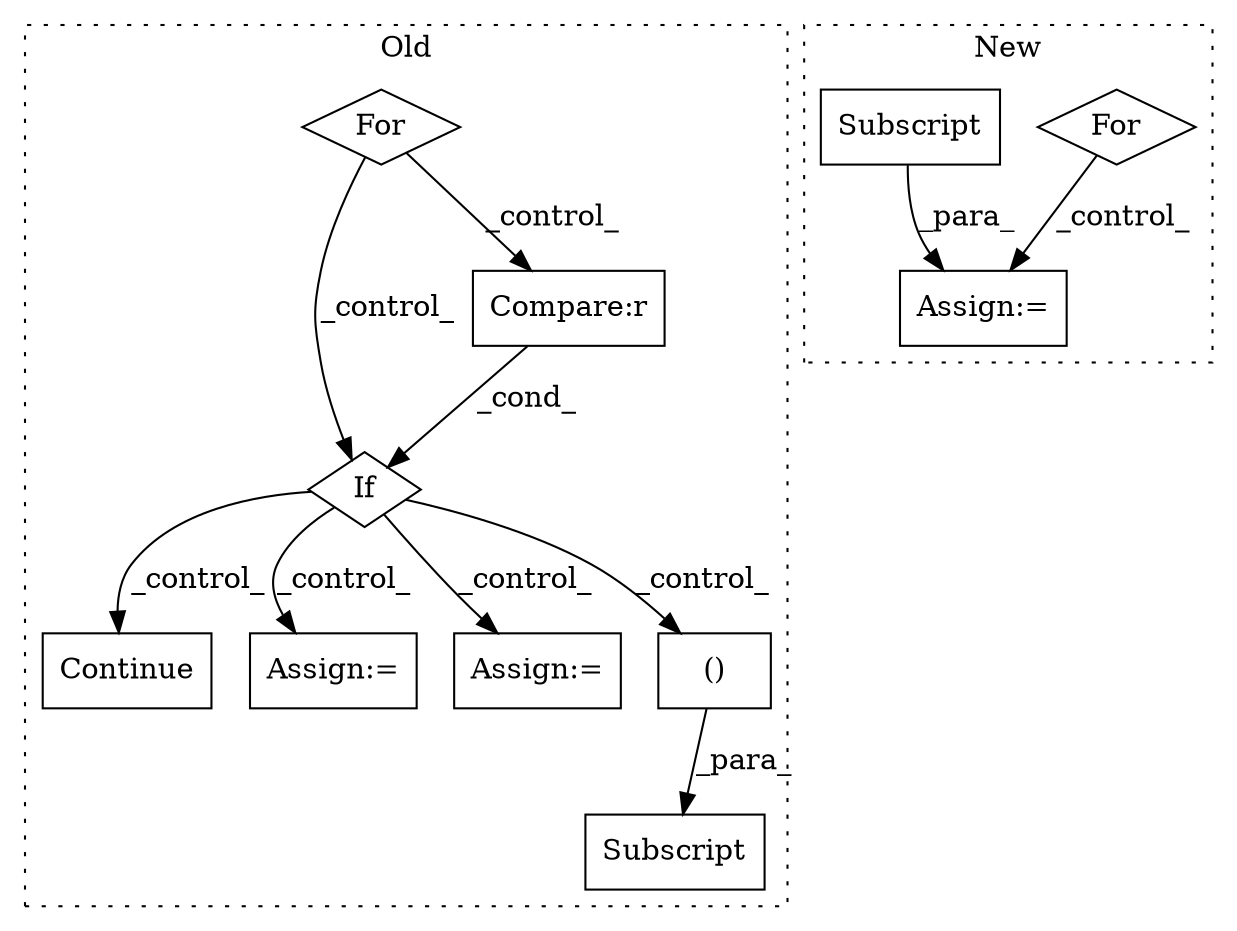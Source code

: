 digraph G {
subgraph cluster0 {
1 [label="Continue" a="43" s="2644" l="8" shape="box"];
3 [label="If" a="96" s="2585" l="3" shape="diamond"];
5 [label="Assign:=" a="68" s="3332" l="3" shape="box"];
6 [label="For" a="107" s="2116,2162" l="4,14" shape="diamond"];
7 [label="Compare:r" a="40" s="2588" l="30" shape="box"];
9 [label="Assign:=" a="68" s="2744" l="3" shape="box"];
10 [label="()" a="54" s="2985" l="2" shape="box"];
11 [label="Subscript" a="63" s="2960,0" l="28,0" shape="box"];
label = "Old";
style="dotted";
}
subgraph cluster1 {
2 [label="For" a="107" s="4904,4950" l="4,15" shape="diamond"];
4 [label="Assign:=" a="68" s="5052" l="3" shape="box"];
8 [label="Subscript" a="63" s="5055,0" l="26,0" shape="box"];
label = "New";
style="dotted";
}
2 -> 4 [label="_control_"];
3 -> 5 [label="_control_"];
3 -> 9 [label="_control_"];
3 -> 1 [label="_control_"];
3 -> 10 [label="_control_"];
6 -> 7 [label="_control_"];
6 -> 3 [label="_control_"];
7 -> 3 [label="_cond_"];
8 -> 4 [label="_para_"];
10 -> 11 [label="_para_"];
}